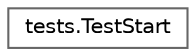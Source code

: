 digraph "Graphical Class Hierarchy"
{
 // LATEX_PDF_SIZE
  bgcolor="transparent";
  edge [fontname=Helvetica,fontsize=10,labelfontname=Helvetica,labelfontsize=10];
  node [fontname=Helvetica,fontsize=10,shape=box,height=0.2,width=0.4];
  rankdir="LR";
  Node0 [id="Node000000",label="tests.TestStart",height=0.2,width=0.4,color="grey40", fillcolor="white", style="filled",URL="$classtests_1_1_test_start.html",tooltip=" "];
}
